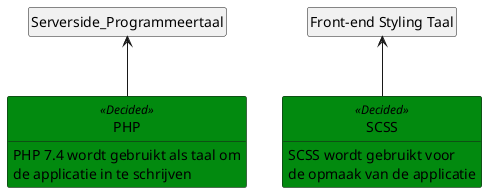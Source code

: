 @startuml

hide empty members
hide circle

skinparam class {
    BackgroundColor<<Decided>> #028A0F
    BackgroundColor<<Rejected>> #E3242B
}

!procedure decided($name, $description)
class $name <<Decided>>  {
    $description
}
!endprocedure

!procedure rejected($name, $description)
class $name <<Rejected>>  {
    $description
}
!endprocedure



class Serverside_Programmeertaal
decided("PHP", "PHP 7.4 wordt gebruikt als taal om\nde applicatie in te schrijven")
Serverside_Programmeertaal <-- PHP

class "Front-end Styling Taal"
decided("SCSS", "SCSS wordt gebruikt voor\nde opmaak van de applicatie")
"Front-end Styling Taal" <-- SCSS



@enduml